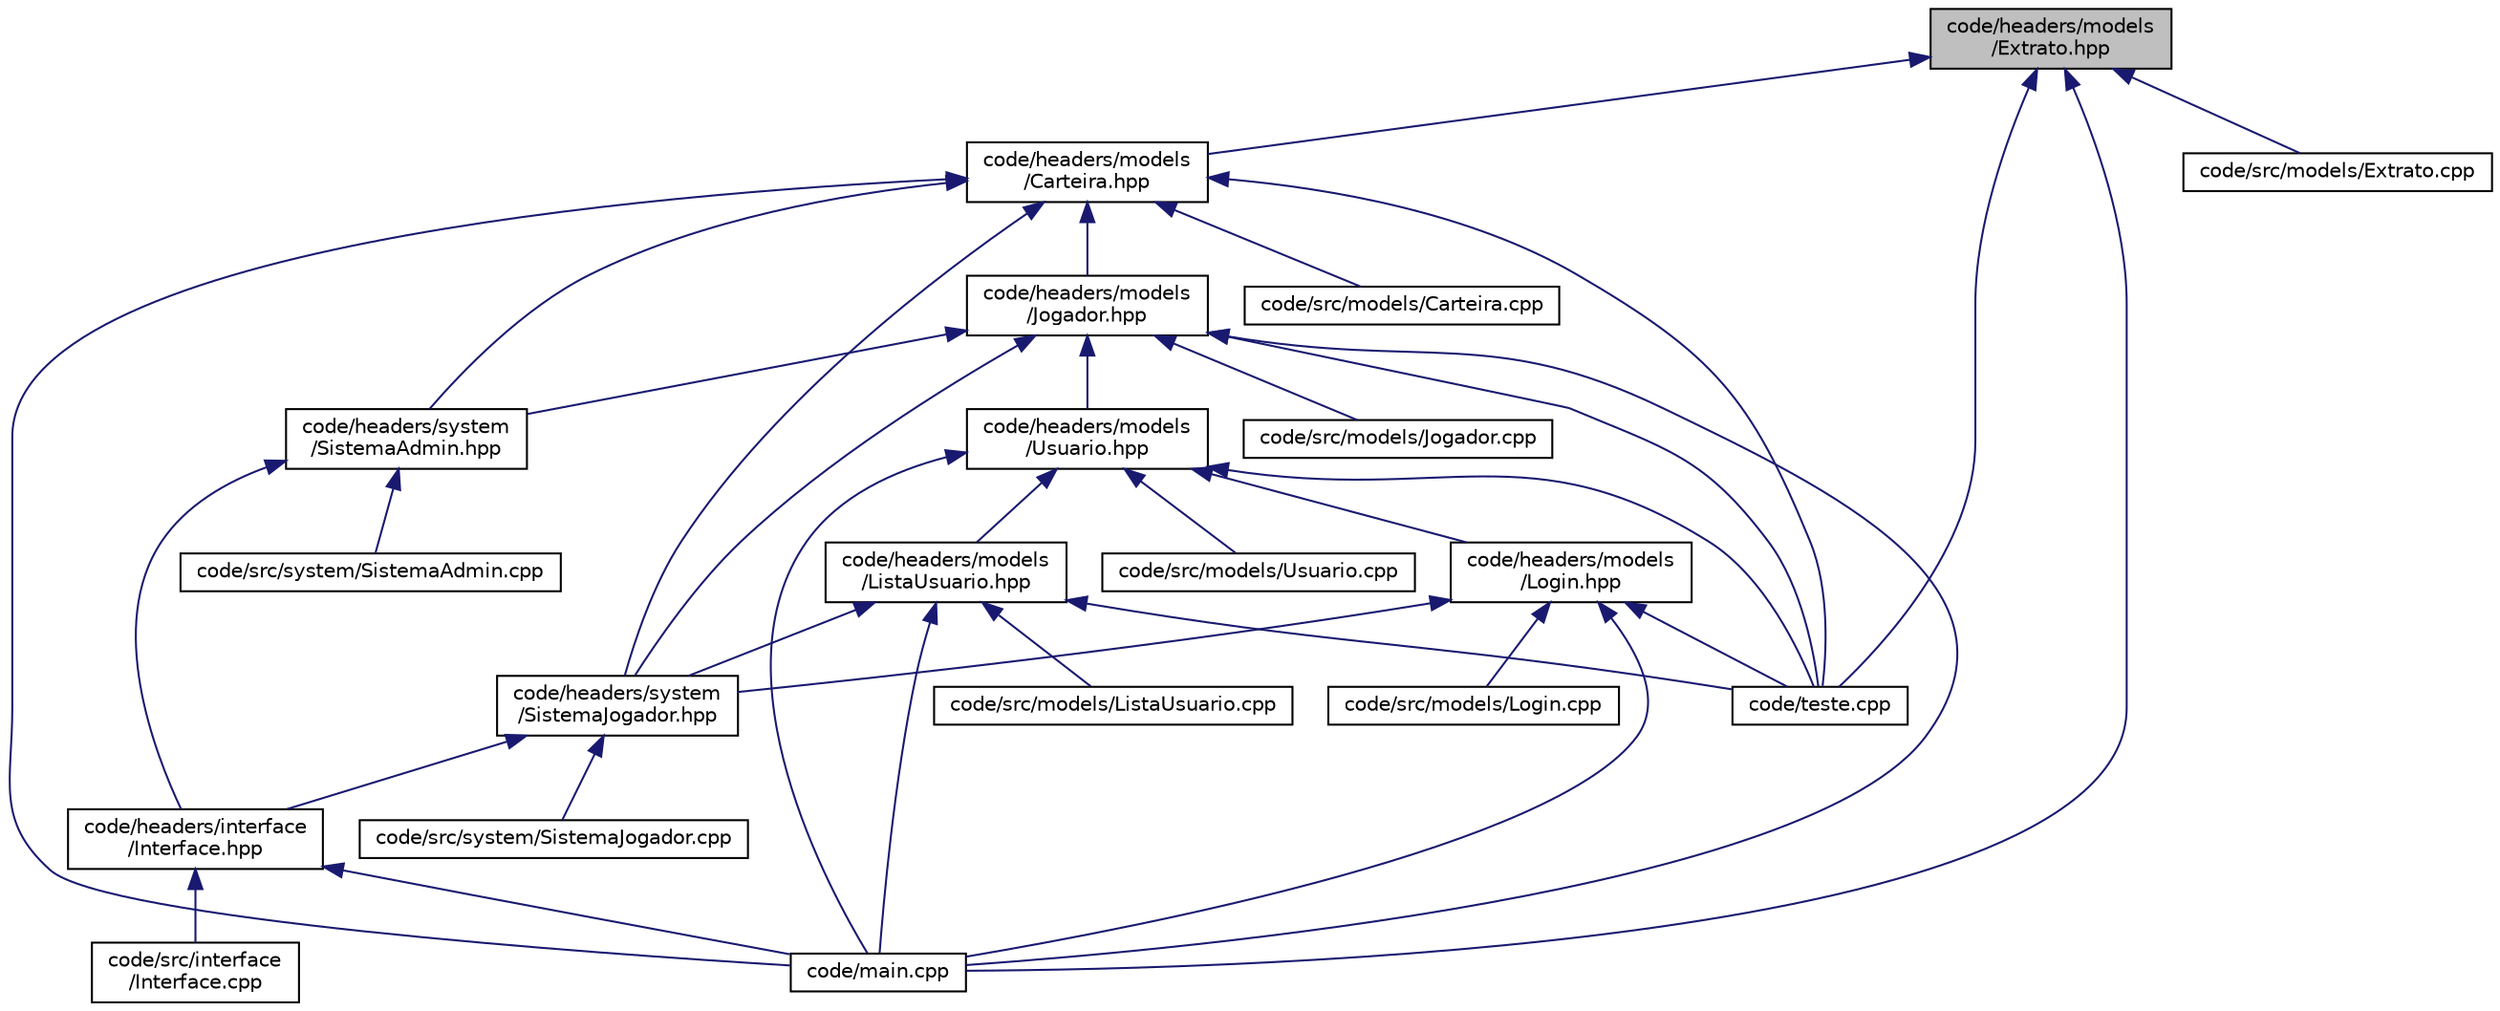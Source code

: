digraph "code/headers/models/Extrato.hpp"
{
 // LATEX_PDF_SIZE
  edge [fontname="Helvetica",fontsize="10",labelfontname="Helvetica",labelfontsize="10"];
  node [fontname="Helvetica",fontsize="10",shape=record];
  Node1 [label="code/headers/models\l/Extrato.hpp",height=0.2,width=0.4,color="black", fillcolor="grey75", style="filled", fontcolor="black",tooltip="Definição da classe Extrato."];
  Node1 -> Node2 [dir="back",color="midnightblue",fontsize="10",style="solid",fontname="Helvetica"];
  Node2 [label="code/headers/models\l/Carteira.hpp",height=0.2,width=0.4,color="black", fillcolor="white", style="filled",URL="$code_2headers_2models_2Carteira_8hpp.html",tooltip="Definição da classe Carteira."];
  Node2 -> Node3 [dir="back",color="midnightblue",fontsize="10",style="solid",fontname="Helvetica"];
  Node3 [label="code/headers/models\l/Jogador.hpp",height=0.2,width=0.4,color="black", fillcolor="white", style="filled",URL="$code_2headers_2models_2Jogador_8hpp.html",tooltip="Definição da classe Jogador."];
  Node3 -> Node4 [dir="back",color="midnightblue",fontsize="10",style="solid",fontname="Helvetica"];
  Node4 [label="code/headers/system\l/SistemaAdmin.hpp",height=0.2,width=0.4,color="black", fillcolor="white", style="filled",URL="$SistemaAdmin_8hpp.html",tooltip="Definição da classe SistemaAdmin."];
  Node4 -> Node5 [dir="back",color="midnightblue",fontsize="10",style="solid",fontname="Helvetica"];
  Node5 [label="code/headers/interface\l/Interface.hpp",height=0.2,width=0.4,color="black", fillcolor="white", style="filled",URL="$Interface_8hpp.html",tooltip=" "];
  Node5 -> Node6 [dir="back",color="midnightblue",fontsize="10",style="solid",fontname="Helvetica"];
  Node6 [label="code/main.cpp",height=0.2,width=0.4,color="black", fillcolor="white", style="filled",URL="$code_2main_8cpp.html",tooltip=" "];
  Node5 -> Node7 [dir="back",color="midnightblue",fontsize="10",style="solid",fontname="Helvetica"];
  Node7 [label="code/src/interface\l/Interface.cpp",height=0.2,width=0.4,color="black", fillcolor="white", style="filled",URL="$Interface_8cpp.html",tooltip=" "];
  Node4 -> Node8 [dir="back",color="midnightblue",fontsize="10",style="solid",fontname="Helvetica"];
  Node8 [label="code/src/system/SistemaAdmin.cpp",height=0.2,width=0.4,color="black", fillcolor="white", style="filled",URL="$SistemaAdmin_8cpp.html",tooltip=" "];
  Node3 -> Node9 [dir="back",color="midnightblue",fontsize="10",style="solid",fontname="Helvetica"];
  Node9 [label="code/headers/system\l/SistemaJogador.hpp",height=0.2,width=0.4,color="black", fillcolor="white", style="filled",URL="$SistemaJogador_8hpp.html",tooltip=" "];
  Node9 -> Node5 [dir="back",color="midnightblue",fontsize="10",style="solid",fontname="Helvetica"];
  Node9 -> Node10 [dir="back",color="midnightblue",fontsize="10",style="solid",fontname="Helvetica"];
  Node10 [label="code/src/system/SistemaJogador.cpp",height=0.2,width=0.4,color="black", fillcolor="white", style="filled",URL="$SistemaJogador_8cpp.html",tooltip=" "];
  Node3 -> Node11 [dir="back",color="midnightblue",fontsize="10",style="solid",fontname="Helvetica"];
  Node11 [label="code/headers/models\l/Usuario.hpp",height=0.2,width=0.4,color="black", fillcolor="white", style="filled",URL="$code_2headers_2models_2Usuario_8hpp.html",tooltip="Definição da classe Usuario."];
  Node11 -> Node12 [dir="back",color="midnightblue",fontsize="10",style="solid",fontname="Helvetica"];
  Node12 [label="code/headers/models\l/ListaUsuario.hpp",height=0.2,width=0.4,color="black", fillcolor="white", style="filled",URL="$code_2headers_2models_2ListaUsuario_8hpp.html",tooltip="Definição da classe ListaUsuario."];
  Node12 -> Node9 [dir="back",color="midnightblue",fontsize="10",style="solid",fontname="Helvetica"];
  Node12 -> Node6 [dir="back",color="midnightblue",fontsize="10",style="solid",fontname="Helvetica"];
  Node12 -> Node13 [dir="back",color="midnightblue",fontsize="10",style="solid",fontname="Helvetica"];
  Node13 [label="code/src/models/ListaUsuario.cpp",height=0.2,width=0.4,color="black", fillcolor="white", style="filled",URL="$code_2src_2models_2ListaUsuario_8cpp.html",tooltip=" "];
  Node12 -> Node14 [dir="back",color="midnightblue",fontsize="10",style="solid",fontname="Helvetica"];
  Node14 [label="code/teste.cpp",height=0.2,width=0.4,color="black", fillcolor="white", style="filled",URL="$teste_8cpp.html",tooltip=" "];
  Node11 -> Node15 [dir="back",color="midnightblue",fontsize="10",style="solid",fontname="Helvetica"];
  Node15 [label="code/headers/models\l/Login.hpp",height=0.2,width=0.4,color="black", fillcolor="white", style="filled",URL="$code_2headers_2models_2Login_8hpp.html",tooltip="Definição da classe Login."];
  Node15 -> Node9 [dir="back",color="midnightblue",fontsize="10",style="solid",fontname="Helvetica"];
  Node15 -> Node6 [dir="back",color="midnightblue",fontsize="10",style="solid",fontname="Helvetica"];
  Node15 -> Node16 [dir="back",color="midnightblue",fontsize="10",style="solid",fontname="Helvetica"];
  Node16 [label="code/src/models/Login.cpp",height=0.2,width=0.4,color="black", fillcolor="white", style="filled",URL="$code_2src_2models_2Login_8cpp.html",tooltip=" "];
  Node15 -> Node14 [dir="back",color="midnightblue",fontsize="10",style="solid",fontname="Helvetica"];
  Node11 -> Node6 [dir="back",color="midnightblue",fontsize="10",style="solid",fontname="Helvetica"];
  Node11 -> Node17 [dir="back",color="midnightblue",fontsize="10",style="solid",fontname="Helvetica"];
  Node17 [label="code/src/models/Usuario.cpp",height=0.2,width=0.4,color="black", fillcolor="white", style="filled",URL="$code_2src_2models_2Usuario_8cpp.html",tooltip=" "];
  Node11 -> Node14 [dir="back",color="midnightblue",fontsize="10",style="solid",fontname="Helvetica"];
  Node3 -> Node6 [dir="back",color="midnightblue",fontsize="10",style="solid",fontname="Helvetica"];
  Node3 -> Node18 [dir="back",color="midnightblue",fontsize="10",style="solid",fontname="Helvetica"];
  Node18 [label="code/src/models/Jogador.cpp",height=0.2,width=0.4,color="black", fillcolor="white", style="filled",URL="$code_2src_2models_2Jogador_8cpp.html",tooltip=" "];
  Node3 -> Node14 [dir="back",color="midnightblue",fontsize="10",style="solid",fontname="Helvetica"];
  Node2 -> Node4 [dir="back",color="midnightblue",fontsize="10",style="solid",fontname="Helvetica"];
  Node2 -> Node9 [dir="back",color="midnightblue",fontsize="10",style="solid",fontname="Helvetica"];
  Node2 -> Node6 [dir="back",color="midnightblue",fontsize="10",style="solid",fontname="Helvetica"];
  Node2 -> Node19 [dir="back",color="midnightblue",fontsize="10",style="solid",fontname="Helvetica"];
  Node19 [label="code/src/models/Carteira.cpp",height=0.2,width=0.4,color="black", fillcolor="white", style="filled",URL="$code_2src_2models_2Carteira_8cpp.html",tooltip=" "];
  Node2 -> Node14 [dir="back",color="midnightblue",fontsize="10",style="solid",fontname="Helvetica"];
  Node1 -> Node6 [dir="back",color="midnightblue",fontsize="10",style="solid",fontname="Helvetica"];
  Node1 -> Node20 [dir="back",color="midnightblue",fontsize="10",style="solid",fontname="Helvetica"];
  Node20 [label="code/src/models/Extrato.cpp",height=0.2,width=0.4,color="black", fillcolor="white", style="filled",URL="$code_2src_2models_2Extrato_8cpp.html",tooltip=" "];
  Node1 -> Node14 [dir="back",color="midnightblue",fontsize="10",style="solid",fontname="Helvetica"];
}
